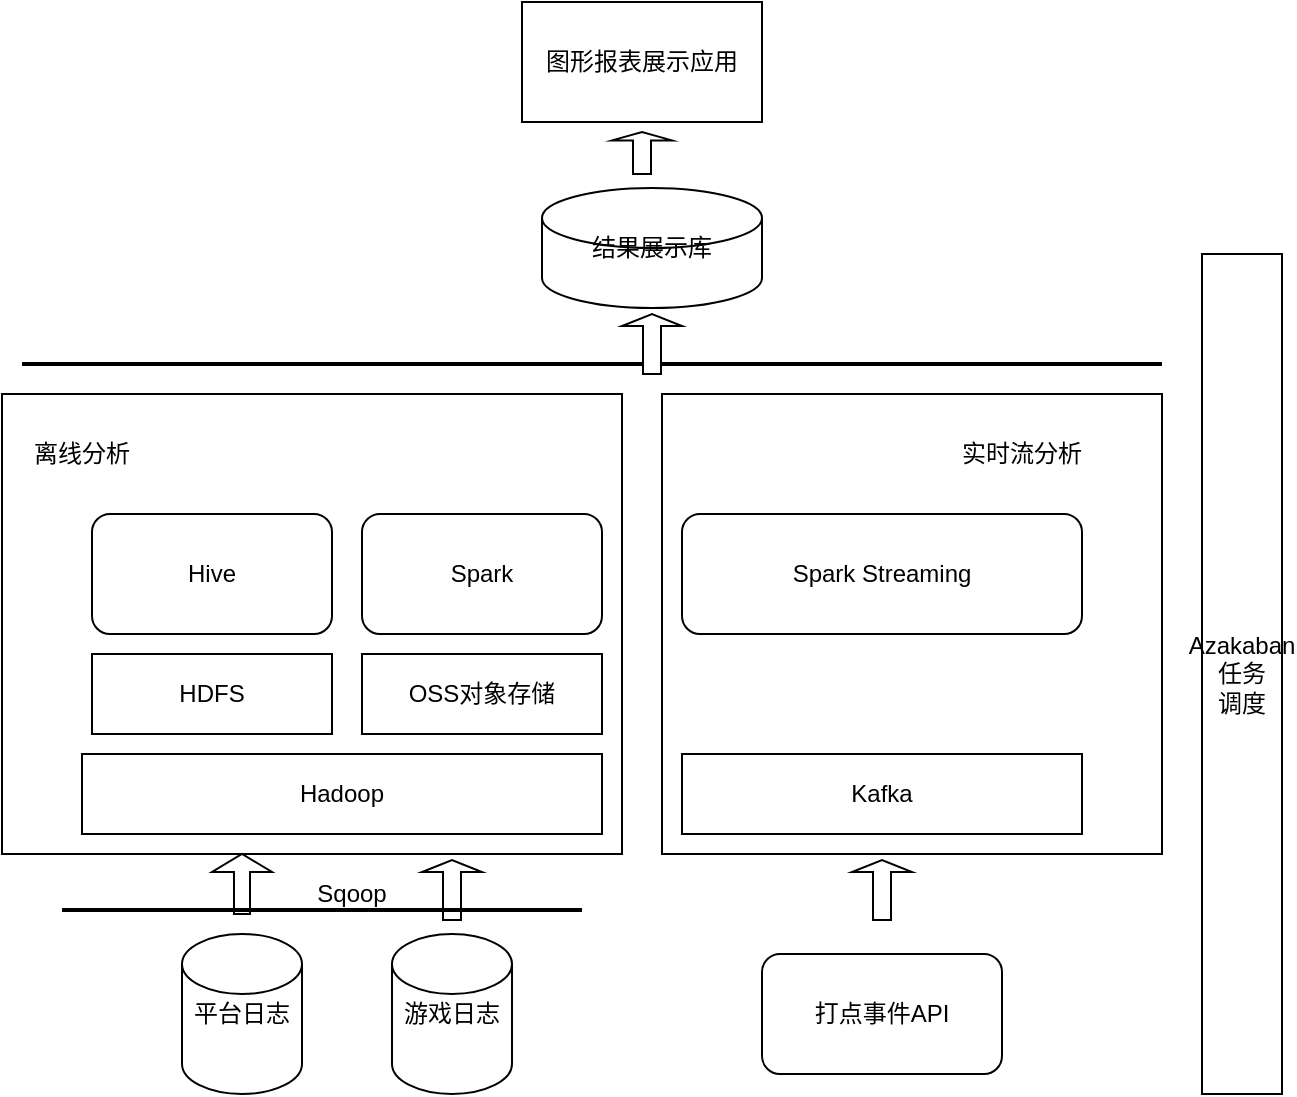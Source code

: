 <mxfile version="13.5.5" type="github">
  <diagram id="SUA77PbycbYVvd3b78xJ" name="第 1 页">
    <mxGraphModel dx="1422" dy="802" grid="1" gridSize="10" guides="1" tooltips="1" connect="1" arrows="1" fold="1" page="1" pageScale="1" pageWidth="827" pageHeight="1169" math="0" shadow="0">
      <root>
        <mxCell id="0" />
        <mxCell id="1" parent="0" />
        <mxCell id="_BwWZOYq04hog9lbWKIB-19" value="" style="rounded=0;whiteSpace=wrap;html=1;" vertex="1" parent="1">
          <mxGeometry x="430" y="250" width="250" height="230" as="geometry" />
        </mxCell>
        <mxCell id="_BwWZOYq04hog9lbWKIB-18" value="" style="rounded=0;whiteSpace=wrap;html=1;" vertex="1" parent="1">
          <mxGeometry x="100" y="250" width="310" height="230" as="geometry" />
        </mxCell>
        <mxCell id="_BwWZOYq04hog9lbWKIB-1" value="Hadoop" style="rounded=0;whiteSpace=wrap;html=1;" vertex="1" parent="1">
          <mxGeometry x="140" y="430" width="260" height="40" as="geometry" />
        </mxCell>
        <mxCell id="_BwWZOYq04hog9lbWKIB-2" value="HDFS" style="rounded=0;whiteSpace=wrap;html=1;" vertex="1" parent="1">
          <mxGeometry x="145" y="380" width="120" height="40" as="geometry" />
        </mxCell>
        <mxCell id="_BwWZOYq04hog9lbWKIB-3" value="Hive" style="rounded=1;whiteSpace=wrap;html=1;" vertex="1" parent="1">
          <mxGeometry x="145" y="310" width="120" height="60" as="geometry" />
        </mxCell>
        <mxCell id="_BwWZOYq04hog9lbWKIB-4" value="Spark" style="rounded=1;whiteSpace=wrap;html=1;" vertex="1" parent="1">
          <mxGeometry x="280" y="310" width="120" height="60" as="geometry" />
        </mxCell>
        <mxCell id="_BwWZOYq04hog9lbWKIB-5" value="Kafka" style="rounded=0;whiteSpace=wrap;html=1;" vertex="1" parent="1">
          <mxGeometry x="440" y="430" width="200" height="40" as="geometry" />
        </mxCell>
        <mxCell id="_BwWZOYq04hog9lbWKIB-8" value="Spark Streaming" style="rounded=1;whiteSpace=wrap;html=1;" vertex="1" parent="1">
          <mxGeometry x="440" y="310" width="200" height="60" as="geometry" />
        </mxCell>
        <mxCell id="_BwWZOYq04hog9lbWKIB-9" value="平台日志" style="shape=cylinder2;whiteSpace=wrap;html=1;boundedLbl=1;backgroundOutline=1;size=15;" vertex="1" parent="1">
          <mxGeometry x="190" y="520" width="60" height="80" as="geometry" />
        </mxCell>
        <mxCell id="_BwWZOYq04hog9lbWKIB-10" value="游戏日志" style="shape=cylinder2;whiteSpace=wrap;html=1;boundedLbl=1;backgroundOutline=1;size=15;" vertex="1" parent="1">
          <mxGeometry x="295" y="520" width="60" height="80" as="geometry" />
        </mxCell>
        <mxCell id="_BwWZOYq04hog9lbWKIB-12" value="" style="shape=singleArrow;direction=north;whiteSpace=wrap;html=1;arrowWidth=0.267;arrowSize=0.3;" vertex="1" parent="1">
          <mxGeometry x="205" y="480" width="30" height="30" as="geometry" />
        </mxCell>
        <mxCell id="_BwWZOYq04hog9lbWKIB-13" value="" style="shape=singleArrow;direction=north;whiteSpace=wrap;html=1;" vertex="1" parent="1">
          <mxGeometry x="310" y="483" width="30" height="30" as="geometry" />
        </mxCell>
        <mxCell id="_BwWZOYq04hog9lbWKIB-14" value="Sqoop" style="text;html=1;strokeColor=none;fillColor=none;align=center;verticalAlign=middle;whiteSpace=wrap;rounded=0;" vertex="1" parent="1">
          <mxGeometry x="255" y="490" width="40" height="20" as="geometry" />
        </mxCell>
        <mxCell id="_BwWZOYq04hog9lbWKIB-16" value="" style="shape=singleArrow;direction=north;whiteSpace=wrap;html=1;" vertex="1" parent="1">
          <mxGeometry x="525" y="483" width="30" height="30" as="geometry" />
        </mxCell>
        <mxCell id="_BwWZOYq04hog9lbWKIB-17" value="打点事件API" style="rounded=1;whiteSpace=wrap;html=1;" vertex="1" parent="1">
          <mxGeometry x="480" y="530" width="120" height="60" as="geometry" />
        </mxCell>
        <mxCell id="_BwWZOYq04hog9lbWKIB-20" value="离线分析" style="text;html=1;strokeColor=none;fillColor=none;align=center;verticalAlign=middle;whiteSpace=wrap;rounded=0;" vertex="1" parent="1">
          <mxGeometry x="100" y="270" width="80" height="20" as="geometry" />
        </mxCell>
        <mxCell id="_BwWZOYq04hog9lbWKIB-22" value="实时流分析" style="text;html=1;strokeColor=none;fillColor=none;align=center;verticalAlign=middle;whiteSpace=wrap;rounded=0;" vertex="1" parent="1">
          <mxGeometry x="570" y="270" width="80" height="20" as="geometry" />
        </mxCell>
        <mxCell id="_BwWZOYq04hog9lbWKIB-23" value="Azakaban&lt;br&gt;任务&lt;br&gt;调度" style="rounded=0;whiteSpace=wrap;html=1;" vertex="1" parent="1">
          <mxGeometry x="700" y="180" width="40" height="420" as="geometry" />
        </mxCell>
        <mxCell id="_BwWZOYq04hog9lbWKIB-24" value="OSS对象存储" style="rounded=0;whiteSpace=wrap;html=1;" vertex="1" parent="1">
          <mxGeometry x="280" y="380" width="120" height="40" as="geometry" />
        </mxCell>
        <mxCell id="_BwWZOYq04hog9lbWKIB-25" value="结果展示库" style="shape=cylinder2;whiteSpace=wrap;html=1;boundedLbl=1;backgroundOutline=1;size=15;" vertex="1" parent="1">
          <mxGeometry x="370" y="147" width="110" height="60" as="geometry" />
        </mxCell>
        <mxCell id="_BwWZOYq04hog9lbWKIB-26" value="图形报表展示应用" style="rounded=0;whiteSpace=wrap;html=1;" vertex="1" parent="1">
          <mxGeometry x="360" y="54" width="120" height="60" as="geometry" />
        </mxCell>
        <mxCell id="_BwWZOYq04hog9lbWKIB-30" value="" style="line;strokeWidth=2;html=1;" vertex="1" parent="1">
          <mxGeometry x="110" y="230" width="570" height="10" as="geometry" />
        </mxCell>
        <mxCell id="_BwWZOYq04hog9lbWKIB-31" value="" style="shape=singleArrow;direction=north;whiteSpace=wrap;html=1;" vertex="1" parent="1">
          <mxGeometry x="410" y="210" width="30" height="30" as="geometry" />
        </mxCell>
        <mxCell id="_BwWZOYq04hog9lbWKIB-32" value="" style="line;strokeWidth=2;html=1;" vertex="1" parent="1">
          <mxGeometry x="130" y="503" width="260" height="10" as="geometry" />
        </mxCell>
        <mxCell id="_BwWZOYq04hog9lbWKIB-33" value="" style="shape=singleArrow;direction=north;whiteSpace=wrap;html=1;" vertex="1" parent="1">
          <mxGeometry x="405" y="119" width="30" height="21" as="geometry" />
        </mxCell>
      </root>
    </mxGraphModel>
  </diagram>
</mxfile>
